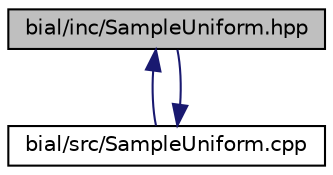 digraph "bial/inc/SampleUniform.hpp"
{
  edge [fontname="Helvetica",fontsize="10",labelfontname="Helvetica",labelfontsize="10"];
  node [fontname="Helvetica",fontsize="10",shape=record];
  Node1 [label="bial/inc/SampleUniform.hpp",height=0.2,width=0.4,color="black", fillcolor="grey75", style="filled", fontcolor="black"];
  Node1 -> Node2 [dir="back",color="midnightblue",fontsize="10",style="solid",fontname="Helvetica"];
  Node2 [label="bial/src/SampleUniform.cpp",height=0.2,width=0.4,color="black", fillcolor="white", style="filled",URL="$_sample_uniform_8cpp.html"];
  Node2 -> Node1 [dir="back",color="midnightblue",fontsize="10",style="solid",fontname="Helvetica"];
}
